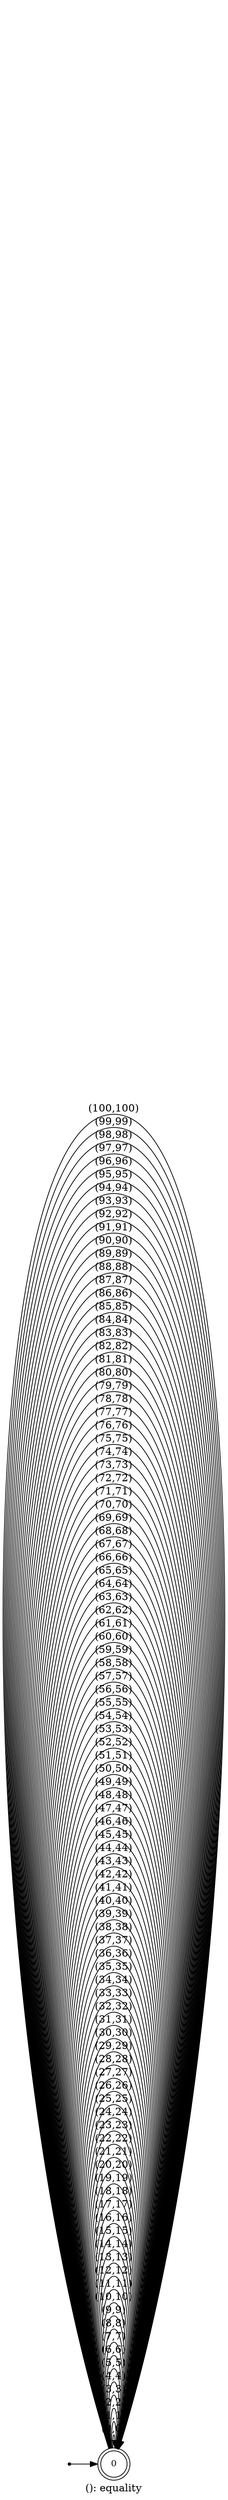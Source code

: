 digraph G {
label = "(): equality";
rankdir = LR;
node [shape = doublecircle, label="0", fontsize=12]0;
node [shape = point ]; qi
qi ->0;
0 -> 0[ label = "(0,0)"];
0 -> 0[ label = "(1,1)"];
0 -> 0[ label = "(2,2)"];
0 -> 0[ label = "(3,3)"];
0 -> 0[ label = "(4,4)"];
0 -> 0[ label = "(5,5)"];
0 -> 0[ label = "(6,6)"];
0 -> 0[ label = "(7,7)"];
0 -> 0[ label = "(8,8)"];
0 -> 0[ label = "(9,9)"];
0 -> 0[ label = "(10,10)"];
0 -> 0[ label = "(11,11)"];
0 -> 0[ label = "(12,12)"];
0 -> 0[ label = "(13,13)"];
0 -> 0[ label = "(14,14)"];
0 -> 0[ label = "(15,15)"];
0 -> 0[ label = "(16,16)"];
0 -> 0[ label = "(17,17)"];
0 -> 0[ label = "(18,18)"];
0 -> 0[ label = "(19,19)"];
0 -> 0[ label = "(20,20)"];
0 -> 0[ label = "(21,21)"];
0 -> 0[ label = "(22,22)"];
0 -> 0[ label = "(23,23)"];
0 -> 0[ label = "(24,24)"];
0 -> 0[ label = "(25,25)"];
0 -> 0[ label = "(26,26)"];
0 -> 0[ label = "(27,27)"];
0 -> 0[ label = "(28,28)"];
0 -> 0[ label = "(29,29)"];
0 -> 0[ label = "(30,30)"];
0 -> 0[ label = "(31,31)"];
0 -> 0[ label = "(32,32)"];
0 -> 0[ label = "(33,33)"];
0 -> 0[ label = "(34,34)"];
0 -> 0[ label = "(35,35)"];
0 -> 0[ label = "(36,36)"];
0 -> 0[ label = "(37,37)"];
0 -> 0[ label = "(38,38)"];
0 -> 0[ label = "(39,39)"];
0 -> 0[ label = "(40,40)"];
0 -> 0[ label = "(41,41)"];
0 -> 0[ label = "(42,42)"];
0 -> 0[ label = "(43,43)"];
0 -> 0[ label = "(44,44)"];
0 -> 0[ label = "(45,45)"];
0 -> 0[ label = "(46,46)"];
0 -> 0[ label = "(47,47)"];
0 -> 0[ label = "(48,48)"];
0 -> 0[ label = "(49,49)"];
0 -> 0[ label = "(50,50)"];
0 -> 0[ label = "(51,51)"];
0 -> 0[ label = "(52,52)"];
0 -> 0[ label = "(53,53)"];
0 -> 0[ label = "(54,54)"];
0 -> 0[ label = "(55,55)"];
0 -> 0[ label = "(56,56)"];
0 -> 0[ label = "(57,57)"];
0 -> 0[ label = "(58,58)"];
0 -> 0[ label = "(59,59)"];
0 -> 0[ label = "(60,60)"];
0 -> 0[ label = "(61,61)"];
0 -> 0[ label = "(62,62)"];
0 -> 0[ label = "(63,63)"];
0 -> 0[ label = "(64,64)"];
0 -> 0[ label = "(65,65)"];
0 -> 0[ label = "(66,66)"];
0 -> 0[ label = "(67,67)"];
0 -> 0[ label = "(68,68)"];
0 -> 0[ label = "(69,69)"];
0 -> 0[ label = "(70,70)"];
0 -> 0[ label = "(71,71)"];
0 -> 0[ label = "(72,72)"];
0 -> 0[ label = "(73,73)"];
0 -> 0[ label = "(74,74)"];
0 -> 0[ label = "(75,75)"];
0 -> 0[ label = "(76,76)"];
0 -> 0[ label = "(77,77)"];
0 -> 0[ label = "(78,78)"];
0 -> 0[ label = "(79,79)"];
0 -> 0[ label = "(80,80)"];
0 -> 0[ label = "(81,81)"];
0 -> 0[ label = "(82,82)"];
0 -> 0[ label = "(83,83)"];
0 -> 0[ label = "(84,84)"];
0 -> 0[ label = "(85,85)"];
0 -> 0[ label = "(86,86)"];
0 -> 0[ label = "(87,87)"];
0 -> 0[ label = "(88,88)"];
0 -> 0[ label = "(89,89)"];
0 -> 0[ label = "(90,90)"];
0 -> 0[ label = "(91,91)"];
0 -> 0[ label = "(92,92)"];
0 -> 0[ label = "(93,93)"];
0 -> 0[ label = "(94,94)"];
0 -> 0[ label = "(95,95)"];
0 -> 0[ label = "(96,96)"];
0 -> 0[ label = "(97,97)"];
0 -> 0[ label = "(98,98)"];
0 -> 0[ label = "(99,99)"];
0 -> 0[ label = "(100,100)"];
}
